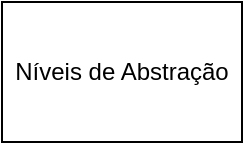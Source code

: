 <mxfile version="26.2.14">
  <diagram name="Página-1" id="x7pmjmnGV-Pn86RtIntv">
    <mxGraphModel dx="1264" dy="625" grid="1" gridSize="10" guides="1" tooltips="1" connect="1" arrows="1" fold="1" page="1" pageScale="1" pageWidth="827" pageHeight="1169" math="0" shadow="0">
      <root>
        <mxCell id="0" />
        <mxCell id="1" parent="0" />
        <mxCell id="q8nthipqPMk74v-ilzVn-58" value="&lt;div&gt;Níveis de Abstração&lt;/div&gt;" style="rounded=0;whiteSpace=wrap;html=1;" vertex="1" parent="1">
          <mxGeometry x="354" y="90" width="120" height="70" as="geometry" />
        </mxCell>
      </root>
    </mxGraphModel>
  </diagram>
</mxfile>
